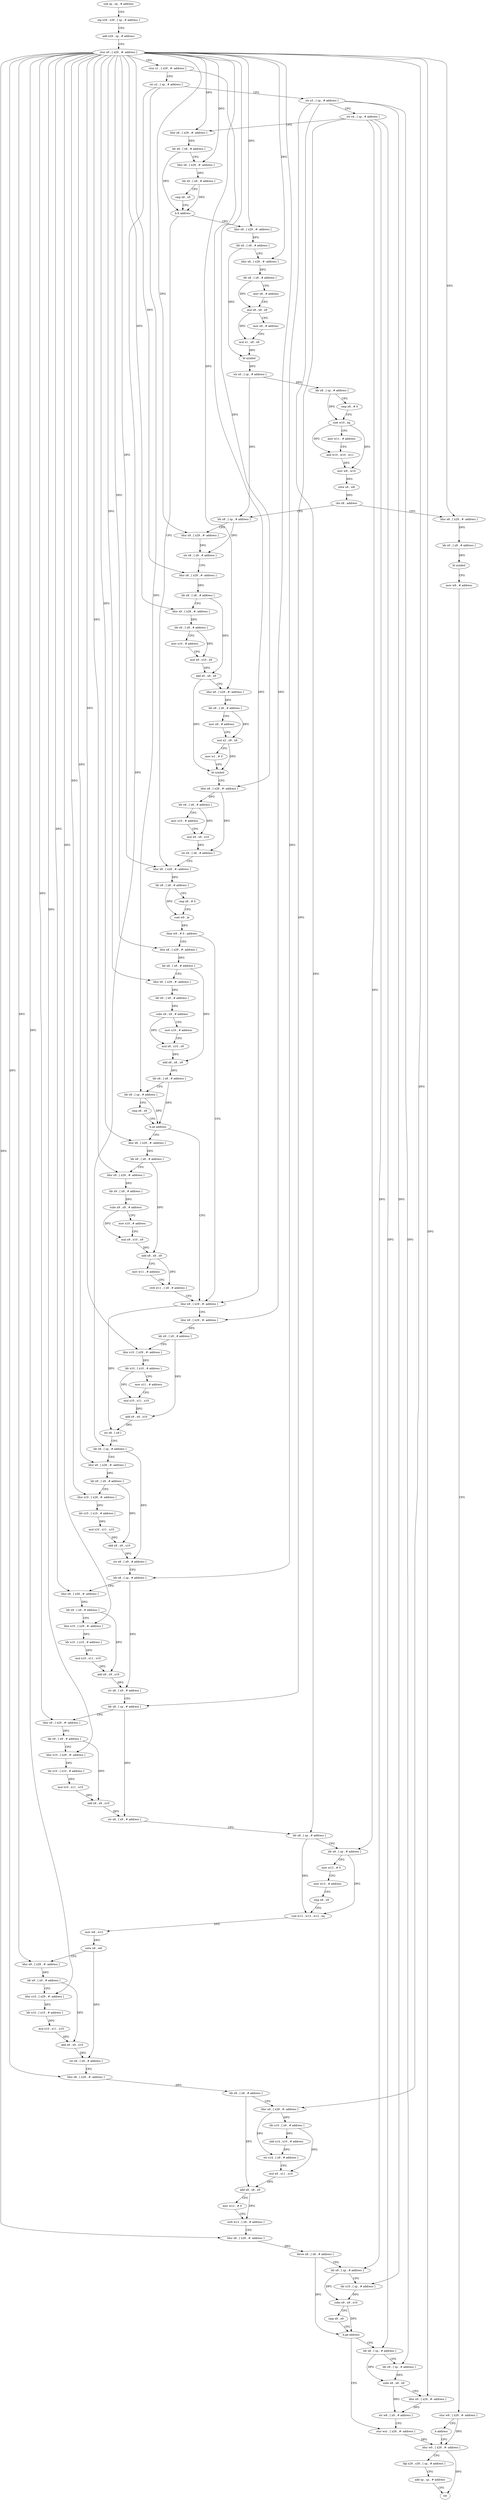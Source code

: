 digraph "func" {
"4304556" [label = "sub sp , sp , # address" ]
"4304560" [label = "stp x29 , x30 , [ sp , # address ]" ]
"4304564" [label = "add x29 , sp , # address" ]
"4304568" [label = "stur x0 , [ x29 , #- address ]" ]
"4304572" [label = "stur x1 , [ x29 , #- address ]" ]
"4304576" [label = "str x2 , [ sp , # address ]" ]
"4304580" [label = "str x3 , [ sp , # address ]" ]
"4304584" [label = "str x4 , [ sp , # address ]" ]
"4304588" [label = "ldur x8 , [ x29 , #- address ]" ]
"4304592" [label = "ldr x8 , [ x8 , # address ]" ]
"4304596" [label = "ldur x9 , [ x29 , #- address ]" ]
"4304600" [label = "ldr x9 , [ x9 , # address ]" ]
"4304604" [label = "cmp x8 , x9" ]
"4304608" [label = "b.lt address" ]
"4304792" [label = "ldur x8 , [ x29 , #- address ]" ]
"4304612" [label = "ldur x8 , [ x29 , #- address ]" ]
"4304796" [label = "ldr x8 , [ x8 , # address ]" ]
"4304800" [label = "cmp x8 , # 0" ]
"4304804" [label = "cset w9 , le" ]
"4304808" [label = "tbnz w9 , # 0 , address" ]
"4304900" [label = "ldur x8 , [ x29 , #- address ]" ]
"4304812" [label = "ldur x8 , [ x29 , #- address ]" ]
"4304616" [label = "ldr x0 , [ x8 , # address ]" ]
"4304620" [label = "ldur x8 , [ x29 , #- address ]" ]
"4304624" [label = "ldr x8 , [ x8 , # address ]" ]
"4304628" [label = "mov x9 , # address" ]
"4304632" [label = "mul x8 , x8 , x9" ]
"4304636" [label = "mov x9 , # address" ]
"4304640" [label = "mul x1 , x8 , x9" ]
"4304644" [label = "bl symbol" ]
"4304648" [label = "str x0 , [ sp , # address ]" ]
"4304652" [label = "ldr x8 , [ sp , # address ]" ]
"4304656" [label = "cmp x8 , # 0" ]
"4304660" [label = "cset w10 , eq" ]
"4304664" [label = "mov w11 , # address" ]
"4304668" [label = "and w10 , w10 , w11" ]
"4304672" [label = "mov w8 , w10" ]
"4304676" [label = "sxtw x8 , w8" ]
"4304680" [label = "cbz x8 , address" ]
"4304708" [label = "ldr x8 , [ sp , # address ]" ]
"4304684" [label = "ldur x8 , [ x29 , #- address ]" ]
"4304904" [label = "ldur x9 , [ x29 , #- address ]" ]
"4304908" [label = "ldr x9 , [ x9 , # address ]" ]
"4304912" [label = "ldur x10 , [ x29 , #- address ]" ]
"4304916" [label = "ldr x10 , [ x10 , # address ]" ]
"4304920" [label = "mov x11 , # address" ]
"4304924" [label = "mul x10 , x11 , x10" ]
"4304928" [label = "add x9 , x9 , x10" ]
"4304932" [label = "str x8 , [ x9 ]" ]
"4304936" [label = "ldr x8 , [ sp , # address ]" ]
"4304940" [label = "ldur x9 , [ x29 , #- address ]" ]
"4304944" [label = "ldr x9 , [ x9 , # address ]" ]
"4304948" [label = "ldur x10 , [ x29 , #- address ]" ]
"4304952" [label = "ldr x10 , [ x10 , # address ]" ]
"4304956" [label = "mul x10 , x11 , x10" ]
"4304960" [label = "add x9 , x9 , x10" ]
"4304964" [label = "str x8 , [ x9 , # address ]" ]
"4304968" [label = "ldr x8 , [ sp , # address ]" ]
"4304972" [label = "ldur x9 , [ x29 , #- address ]" ]
"4304976" [label = "ldr x9 , [ x9 , # address ]" ]
"4304980" [label = "ldur x10 , [ x29 , #- address ]" ]
"4304984" [label = "ldr x10 , [ x10 , # address ]" ]
"4304988" [label = "mul x10 , x11 , x10" ]
"4304992" [label = "add x9 , x9 , x10" ]
"4304996" [label = "str x8 , [ x9 , # address ]" ]
"4305000" [label = "ldr x8 , [ sp , # address ]" ]
"4305004" [label = "ldur x9 , [ x29 , #- address ]" ]
"4305008" [label = "ldr x9 , [ x9 , # address ]" ]
"4305012" [label = "ldur x10 , [ x29 , #- address ]" ]
"4305016" [label = "ldr x10 , [ x10 , # address ]" ]
"4305020" [label = "mul x10 , x11 , x10" ]
"4305024" [label = "add x9 , x9 , x10" ]
"4305028" [label = "str x8 , [ x9 , # address ]" ]
"4305032" [label = "ldr x8 , [ sp , # address ]" ]
"4305036" [label = "ldr x9 , [ sp , # address ]" ]
"4305040" [label = "mov w12 , # 0" ]
"4305044" [label = "mov w13 , # address" ]
"4305048" [label = "cmp x8 , x9" ]
"4305052" [label = "csel w12 , w13 , w12 , eq" ]
"4305056" [label = "mov w8 , w12" ]
"4305060" [label = "sxtw x8 , w8" ]
"4305064" [label = "ldur x9 , [ x29 , #- address ]" ]
"4305068" [label = "ldr x9 , [ x9 , # address ]" ]
"4305072" [label = "ldur x10 , [ x29 , #- address ]" ]
"4305076" [label = "ldr x10 , [ x10 , # address ]" ]
"4305080" [label = "mul x10 , x11 , x10" ]
"4305084" [label = "add x9 , x9 , x10" ]
"4305088" [label = "str x8 , [ x9 , # address ]" ]
"4305092" [label = "ldur x8 , [ x29 , #- address ]" ]
"4305096" [label = "ldr x8 , [ x8 , # address ]" ]
"4305100" [label = "ldur x9 , [ x29 , #- address ]" ]
"4305104" [label = "ldr x10 , [ x9 , # address ]" ]
"4305108" [label = "add x14 , x10 , # address" ]
"4305112" [label = "str x14 , [ x9 , # address ]" ]
"4305116" [label = "mul x9 , x11 , x10" ]
"4305120" [label = "add x8 , x8 , x9" ]
"4305124" [label = "mov w12 , # 0" ]
"4305128" [label = "strb w12 , [ x8 , # address ]" ]
"4305132" [label = "ldur x8 , [ x29 , #- address ]" ]
"4305136" [label = "ldrsw x8 , [ x8 , # address ]" ]
"4305140" [label = "ldr x9 , [ sp , # address ]" ]
"4305144" [label = "ldr x10 , [ sp , # address ]" ]
"4305148" [label = "subs x9 , x9 , x10" ]
"4305152" [label = "cmp x8 , x9" ]
"4305156" [label = "b.ge address" ]
"4305180" [label = "stur wzr , [ x29 , #- address ]" ]
"4305160" [label = "ldr x8 , [ sp , # address ]" ]
"4304816" [label = "ldr x8 , [ x8 , # address ]" ]
"4304820" [label = "ldur x9 , [ x29 , #- address ]" ]
"4304824" [label = "ldr x9 , [ x9 , # address ]" ]
"4304828" [label = "subs x9 , x9 , # address" ]
"4304832" [label = "mov x10 , # address" ]
"4304836" [label = "mul x9 , x10 , x9" ]
"4304840" [label = "add x8 , x8 , x9" ]
"4304844" [label = "ldr x8 , [ x8 , # address ]" ]
"4304848" [label = "ldr x9 , [ sp , # address ]" ]
"4304852" [label = "cmp x8 , x9" ]
"4304856" [label = "b.ne address" ]
"4304860" [label = "ldur x8 , [ x29 , #- address ]" ]
"4304712" [label = "ldur x9 , [ x29 , #- address ]" ]
"4304716" [label = "str x8 , [ x9 , # address ]" ]
"4304720" [label = "ldur x8 , [ x29 , #- address ]" ]
"4304724" [label = "ldr x8 , [ x8 , # address ]" ]
"4304728" [label = "ldur x9 , [ x29 , #- address ]" ]
"4304732" [label = "ldr x9 , [ x9 , # address ]" ]
"4304736" [label = "mov x10 , # address" ]
"4304740" [label = "mul x9 , x10 , x9" ]
"4304744" [label = "add x0 , x8 , x9" ]
"4304748" [label = "ldur x8 , [ x29 , #- address ]" ]
"4304752" [label = "ldr x8 , [ x8 , # address ]" ]
"4304756" [label = "mov x9 , # address" ]
"4304760" [label = "mul x2 , x9 , x8" ]
"4304764" [label = "mov w1 , # 0" ]
"4304768" [label = "bl symbol" ]
"4304772" [label = "ldur x8 , [ x29 , #- address ]" ]
"4304776" [label = "ldr x9 , [ x8 , # address ]" ]
"4304780" [label = "mov x10 , # address" ]
"4304784" [label = "mul x9 , x9 , x10" ]
"4304788" [label = "str x9 , [ x8 , # address ]" ]
"4304688" [label = "ldr x0 , [ x8 , # address ]" ]
"4304692" [label = "bl symbol" ]
"4304696" [label = "mov w9 , # address" ]
"4304700" [label = "stur w9 , [ x29 , #- address ]" ]
"4304704" [label = "b address" ]
"4305184" [label = "ldur w0 , [ x29 , #- address ]" ]
"4305164" [label = "ldr x9 , [ sp , # address ]" ]
"4305168" [label = "subs x8 , x8 , x9" ]
"4305172" [label = "ldur x9 , [ x29 , #- address ]" ]
"4305176" [label = "str w8 , [ x9 , # address ]" ]
"4304864" [label = "ldr x8 , [ x8 , # address ]" ]
"4304868" [label = "ldur x9 , [ x29 , #- address ]" ]
"4304872" [label = "ldr x9 , [ x9 , # address ]" ]
"4304876" [label = "subs x9 , x9 , # address" ]
"4304880" [label = "mov x10 , # address" ]
"4304884" [label = "mul x9 , x10 , x9" ]
"4304888" [label = "add x8 , x8 , x9" ]
"4304892" [label = "mov w11 , # address" ]
"4304896" [label = "strb w11 , [ x8 , # address ]" ]
"4305188" [label = "ldp x29 , x30 , [ sp , # address ]" ]
"4305192" [label = "add sp , sp , # address" ]
"4305196" [label = "ret" ]
"4304556" -> "4304560" [ label = "CFG" ]
"4304560" -> "4304564" [ label = "CFG" ]
"4304564" -> "4304568" [ label = "CFG" ]
"4304568" -> "4304572" [ label = "CFG" ]
"4304568" -> "4304588" [ label = "DFG" ]
"4304568" -> "4304596" [ label = "DFG" ]
"4304568" -> "4304792" [ label = "DFG" ]
"4304568" -> "4304612" [ label = "DFG" ]
"4304568" -> "4304620" [ label = "DFG" ]
"4304568" -> "4304904" [ label = "DFG" ]
"4304568" -> "4304912" [ label = "DFG" ]
"4304568" -> "4304940" [ label = "DFG" ]
"4304568" -> "4304948" [ label = "DFG" ]
"4304568" -> "4304972" [ label = "DFG" ]
"4304568" -> "4304980" [ label = "DFG" ]
"4304568" -> "4305004" [ label = "DFG" ]
"4304568" -> "4305012" [ label = "DFG" ]
"4304568" -> "4304812" [ label = "DFG" ]
"4304568" -> "4304820" [ label = "DFG" ]
"4304568" -> "4304712" [ label = "DFG" ]
"4304568" -> "4304720" [ label = "DFG" ]
"4304568" -> "4304728" [ label = "DFG" ]
"4304568" -> "4304748" [ label = "DFG" ]
"4304568" -> "4304772" [ label = "DFG" ]
"4304568" -> "4304684" [ label = "DFG" ]
"4304568" -> "4304860" [ label = "DFG" ]
"4304568" -> "4304868" [ label = "DFG" ]
"4304568" -> "4305064" [ label = "DFG" ]
"4304568" -> "4305072" [ label = "DFG" ]
"4304568" -> "4305092" [ label = "DFG" ]
"4304568" -> "4305100" [ label = "DFG" ]
"4304568" -> "4305132" [ label = "DFG" ]
"4304568" -> "4305172" [ label = "DFG" ]
"4304572" -> "4304576" [ label = "CFG" ]
"4304572" -> "4304900" [ label = "DFG" ]
"4304576" -> "4304580" [ label = "CFG" ]
"4304576" -> "4304936" [ label = "DFG" ]
"4304576" -> "4304848" [ label = "DFG" ]
"4304580" -> "4304584" [ label = "CFG" ]
"4304580" -> "4304968" [ label = "DFG" ]
"4304580" -> "4305032" [ label = "DFG" ]
"4304580" -> "4305144" [ label = "DFG" ]
"4304580" -> "4305164" [ label = "DFG" ]
"4304584" -> "4304588" [ label = "CFG" ]
"4304584" -> "4305000" [ label = "DFG" ]
"4304584" -> "4305036" [ label = "DFG" ]
"4304584" -> "4305140" [ label = "DFG" ]
"4304584" -> "4305160" [ label = "DFG" ]
"4304588" -> "4304592" [ label = "DFG" ]
"4304592" -> "4304596" [ label = "CFG" ]
"4304592" -> "4304608" [ label = "DFG" ]
"4304596" -> "4304600" [ label = "DFG" ]
"4304600" -> "4304604" [ label = "CFG" ]
"4304600" -> "4304608" [ label = "DFG" ]
"4304604" -> "4304608" [ label = "CFG" ]
"4304608" -> "4304792" [ label = "CFG" ]
"4304608" -> "4304612" [ label = "CFG" ]
"4304792" -> "4304796" [ label = "DFG" ]
"4304612" -> "4304616" [ label = "DFG" ]
"4304796" -> "4304800" [ label = "CFG" ]
"4304796" -> "4304804" [ label = "DFG" ]
"4304800" -> "4304804" [ label = "CFG" ]
"4304804" -> "4304808" [ label = "DFG" ]
"4304808" -> "4304900" [ label = "CFG" ]
"4304808" -> "4304812" [ label = "CFG" ]
"4304900" -> "4304904" [ label = "CFG" ]
"4304900" -> "4304932" [ label = "DFG" ]
"4304812" -> "4304816" [ label = "DFG" ]
"4304616" -> "4304620" [ label = "CFG" ]
"4304616" -> "4304644" [ label = "DFG" ]
"4304620" -> "4304624" [ label = "DFG" ]
"4304624" -> "4304628" [ label = "CFG" ]
"4304624" -> "4304632" [ label = "DFG" ]
"4304628" -> "4304632" [ label = "CFG" ]
"4304632" -> "4304636" [ label = "CFG" ]
"4304632" -> "4304640" [ label = "DFG" ]
"4304636" -> "4304640" [ label = "CFG" ]
"4304640" -> "4304644" [ label = "DFG" ]
"4304644" -> "4304648" [ label = "DFG" ]
"4304648" -> "4304652" [ label = "DFG" ]
"4304648" -> "4304708" [ label = "DFG" ]
"4304652" -> "4304656" [ label = "CFG" ]
"4304652" -> "4304660" [ label = "DFG" ]
"4304656" -> "4304660" [ label = "CFG" ]
"4304660" -> "4304664" [ label = "CFG" ]
"4304660" -> "4304668" [ label = "DFG" ]
"4304660" -> "4304672" [ label = "DFG" ]
"4304664" -> "4304668" [ label = "CFG" ]
"4304668" -> "4304672" [ label = "DFG" ]
"4304672" -> "4304676" [ label = "DFG" ]
"4304676" -> "4304680" [ label = "DFG" ]
"4304680" -> "4304708" [ label = "CFG" ]
"4304680" -> "4304684" [ label = "CFG" ]
"4304708" -> "4304712" [ label = "CFG" ]
"4304708" -> "4304716" [ label = "DFG" ]
"4304684" -> "4304688" [ label = "DFG" ]
"4304904" -> "4304908" [ label = "DFG" ]
"4304908" -> "4304912" [ label = "CFG" ]
"4304908" -> "4304928" [ label = "DFG" ]
"4304912" -> "4304916" [ label = "DFG" ]
"4304916" -> "4304920" [ label = "CFG" ]
"4304916" -> "4304924" [ label = "DFG" ]
"4304920" -> "4304924" [ label = "CFG" ]
"4304924" -> "4304928" [ label = "DFG" ]
"4304928" -> "4304932" [ label = "DFG" ]
"4304932" -> "4304936" [ label = "CFG" ]
"4304936" -> "4304940" [ label = "CFG" ]
"4304936" -> "4304964" [ label = "DFG" ]
"4304940" -> "4304944" [ label = "DFG" ]
"4304944" -> "4304948" [ label = "CFG" ]
"4304944" -> "4304960" [ label = "DFG" ]
"4304948" -> "4304952" [ label = "DFG" ]
"4304952" -> "4304956" [ label = "DFG" ]
"4304956" -> "4304960" [ label = "DFG" ]
"4304960" -> "4304964" [ label = "DFG" ]
"4304964" -> "4304968" [ label = "CFG" ]
"4304968" -> "4304972" [ label = "CFG" ]
"4304968" -> "4304996" [ label = "DFG" ]
"4304972" -> "4304976" [ label = "DFG" ]
"4304976" -> "4304980" [ label = "CFG" ]
"4304976" -> "4304992" [ label = "DFG" ]
"4304980" -> "4304984" [ label = "DFG" ]
"4304984" -> "4304988" [ label = "DFG" ]
"4304988" -> "4304992" [ label = "DFG" ]
"4304992" -> "4304996" [ label = "DFG" ]
"4304996" -> "4305000" [ label = "CFG" ]
"4305000" -> "4305004" [ label = "CFG" ]
"4305000" -> "4305028" [ label = "DFG" ]
"4305004" -> "4305008" [ label = "DFG" ]
"4305008" -> "4305012" [ label = "CFG" ]
"4305008" -> "4305024" [ label = "DFG" ]
"4305012" -> "4305016" [ label = "DFG" ]
"4305016" -> "4305020" [ label = "DFG" ]
"4305020" -> "4305024" [ label = "DFG" ]
"4305024" -> "4305028" [ label = "DFG" ]
"4305028" -> "4305032" [ label = "CFG" ]
"4305032" -> "4305036" [ label = "CFG" ]
"4305032" -> "4305052" [ label = "DFG" ]
"4305036" -> "4305040" [ label = "CFG" ]
"4305036" -> "4305052" [ label = "DFG" ]
"4305040" -> "4305044" [ label = "CFG" ]
"4305044" -> "4305048" [ label = "CFG" ]
"4305048" -> "4305052" [ label = "CFG" ]
"4305052" -> "4305056" [ label = "DFG" ]
"4305056" -> "4305060" [ label = "DFG" ]
"4305060" -> "4305064" [ label = "CFG" ]
"4305060" -> "4305088" [ label = "DFG" ]
"4305064" -> "4305068" [ label = "DFG" ]
"4305068" -> "4305072" [ label = "CFG" ]
"4305068" -> "4305084" [ label = "DFG" ]
"4305072" -> "4305076" [ label = "DFG" ]
"4305076" -> "4305080" [ label = "DFG" ]
"4305080" -> "4305084" [ label = "DFG" ]
"4305084" -> "4305088" [ label = "DFG" ]
"4305088" -> "4305092" [ label = "CFG" ]
"4305092" -> "4305096" [ label = "DFG" ]
"4305096" -> "4305100" [ label = "CFG" ]
"4305096" -> "4305120" [ label = "DFG" ]
"4305100" -> "4305104" [ label = "DFG" ]
"4305100" -> "4305112" [ label = "DFG" ]
"4305104" -> "4305108" [ label = "DFG" ]
"4305104" -> "4305116" [ label = "DFG" ]
"4305108" -> "4305112" [ label = "DFG" ]
"4305112" -> "4305116" [ label = "CFG" ]
"4305116" -> "4305120" [ label = "DFG" ]
"4305120" -> "4305124" [ label = "CFG" ]
"4305120" -> "4305128" [ label = "DFG" ]
"4305124" -> "4305128" [ label = "CFG" ]
"4305128" -> "4305132" [ label = "CFG" ]
"4305132" -> "4305136" [ label = "DFG" ]
"4305136" -> "4305140" [ label = "CFG" ]
"4305136" -> "4305156" [ label = "DFG" ]
"4305140" -> "4305144" [ label = "CFG" ]
"4305140" -> "4305148" [ label = "DFG" ]
"4305144" -> "4305148" [ label = "DFG" ]
"4305148" -> "4305152" [ label = "CFG" ]
"4305148" -> "4305156" [ label = "DFG" ]
"4305152" -> "4305156" [ label = "CFG" ]
"4305156" -> "4305180" [ label = "CFG" ]
"4305156" -> "4305160" [ label = "CFG" ]
"4305180" -> "4305184" [ label = "DFG" ]
"4305160" -> "4305164" [ label = "CFG" ]
"4305160" -> "4305168" [ label = "DFG" ]
"4304816" -> "4304820" [ label = "CFG" ]
"4304816" -> "4304840" [ label = "DFG" ]
"4304820" -> "4304824" [ label = "DFG" ]
"4304824" -> "4304828" [ label = "DFG" ]
"4304828" -> "4304832" [ label = "CFG" ]
"4304828" -> "4304836" [ label = "DFG" ]
"4304832" -> "4304836" [ label = "CFG" ]
"4304836" -> "4304840" [ label = "DFG" ]
"4304840" -> "4304844" [ label = "DFG" ]
"4304844" -> "4304848" [ label = "CFG" ]
"4304844" -> "4304856" [ label = "DFG" ]
"4304848" -> "4304852" [ label = "CFG" ]
"4304848" -> "4304856" [ label = "DFG" ]
"4304852" -> "4304856" [ label = "CFG" ]
"4304856" -> "4304900" [ label = "CFG" ]
"4304856" -> "4304860" [ label = "CFG" ]
"4304860" -> "4304864" [ label = "DFG" ]
"4304712" -> "4304716" [ label = "DFG" ]
"4304716" -> "4304720" [ label = "CFG" ]
"4304720" -> "4304724" [ label = "DFG" ]
"4304724" -> "4304728" [ label = "CFG" ]
"4304724" -> "4304744" [ label = "DFG" ]
"4304728" -> "4304732" [ label = "DFG" ]
"4304732" -> "4304736" [ label = "CFG" ]
"4304732" -> "4304740" [ label = "DFG" ]
"4304736" -> "4304740" [ label = "CFG" ]
"4304740" -> "4304744" [ label = "DFG" ]
"4304744" -> "4304748" [ label = "CFG" ]
"4304744" -> "4304768" [ label = "DFG" ]
"4304748" -> "4304752" [ label = "DFG" ]
"4304752" -> "4304756" [ label = "CFG" ]
"4304752" -> "4304760" [ label = "DFG" ]
"4304756" -> "4304760" [ label = "CFG" ]
"4304760" -> "4304764" [ label = "CFG" ]
"4304760" -> "4304768" [ label = "DFG" ]
"4304764" -> "4304768" [ label = "CFG" ]
"4304768" -> "4304772" [ label = "CFG" ]
"4304772" -> "4304776" [ label = "DFG" ]
"4304772" -> "4304788" [ label = "DFG" ]
"4304776" -> "4304780" [ label = "CFG" ]
"4304776" -> "4304784" [ label = "DFG" ]
"4304780" -> "4304784" [ label = "CFG" ]
"4304784" -> "4304788" [ label = "DFG" ]
"4304788" -> "4304792" [ label = "CFG" ]
"4304688" -> "4304692" [ label = "DFG" ]
"4304692" -> "4304696" [ label = "CFG" ]
"4304696" -> "4304700" [ label = "CFG" ]
"4304700" -> "4304704" [ label = "CFG" ]
"4304700" -> "4305184" [ label = "DFG" ]
"4304704" -> "4305184" [ label = "CFG" ]
"4305184" -> "4305188" [ label = "CFG" ]
"4305184" -> "4305196" [ label = "DFG" ]
"4305164" -> "4305168" [ label = "DFG" ]
"4305168" -> "4305172" [ label = "CFG" ]
"4305168" -> "4305176" [ label = "DFG" ]
"4305172" -> "4305176" [ label = "DFG" ]
"4305176" -> "4305180" [ label = "CFG" ]
"4304864" -> "4304868" [ label = "CFG" ]
"4304864" -> "4304888" [ label = "DFG" ]
"4304868" -> "4304872" [ label = "DFG" ]
"4304872" -> "4304876" [ label = "DFG" ]
"4304876" -> "4304880" [ label = "CFG" ]
"4304876" -> "4304884" [ label = "DFG" ]
"4304880" -> "4304884" [ label = "CFG" ]
"4304884" -> "4304888" [ label = "DFG" ]
"4304888" -> "4304892" [ label = "CFG" ]
"4304888" -> "4304896" [ label = "DFG" ]
"4304892" -> "4304896" [ label = "CFG" ]
"4304896" -> "4304900" [ label = "CFG" ]
"4305188" -> "4305192" [ label = "CFG" ]
"4305192" -> "4305196" [ label = "CFG" ]
}
